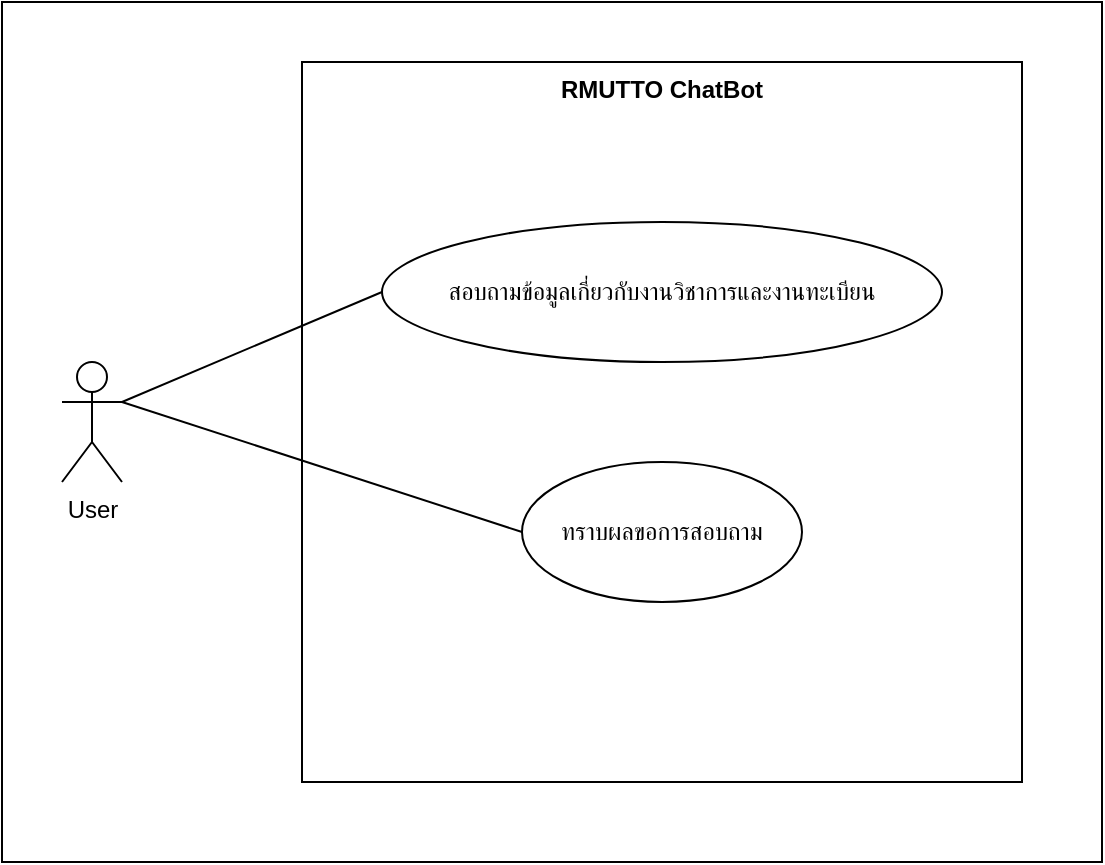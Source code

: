 <mxfile version="13.8.3" type="device" pages="3"><diagram id="DqHVZfxWx4HYeNCf5-bE" name="Page-1"><mxGraphModel dx="1351" dy="877" grid="1" gridSize="10" guides="1" tooltips="1" connect="1" arrows="1" fold="1" page="1" pageScale="1" pageWidth="827" pageHeight="1169" math="0" shadow="0"><root><mxCell id="0"/><mxCell id="1" parent="0"/><mxCell id="2y88R8PZBNpQ7_4atmE4-11" value="" style="rounded=0;whiteSpace=wrap;html=1;" vertex="1" parent="1"><mxGeometry x="170" y="90" width="550" height="430" as="geometry"/></mxCell><mxCell id="2y88R8PZBNpQ7_4atmE4-3" value="RMUTTO ChatBot" style="shape=rect;html=1;verticalAlign=top;fontStyle=1;whiteSpace=wrap;align=center;" vertex="1" parent="1"><mxGeometry x="320" y="120" width="360" height="360" as="geometry"/></mxCell><mxCell id="2y88R8PZBNpQ7_4atmE4-4" value="สอบถามข้อมูลเกี่ยวกับงานวิชาการและงานทะเบียน" style="ellipse;whiteSpace=wrap;html=1;" vertex="1" parent="1"><mxGeometry x="360" y="200" width="280" height="70" as="geometry"/></mxCell><mxCell id="2y88R8PZBNpQ7_4atmE4-5" value="User" style="shape=umlActor;verticalLabelPosition=bottom;verticalAlign=top;html=1;outlineConnect=0;" vertex="1" parent="1"><mxGeometry x="200" y="270" width="30" height="60" as="geometry"/></mxCell><mxCell id="2y88R8PZBNpQ7_4atmE4-6" value="ทราบผลขอการสอบถาม" style="ellipse;whiteSpace=wrap;html=1;" vertex="1" parent="1"><mxGeometry x="430" y="320" width="140" height="70" as="geometry"/></mxCell><mxCell id="2y88R8PZBNpQ7_4atmE4-8" value="" style="edgeStyle=none;html=1;endArrow=none;verticalAlign=bottom;exitX=1;exitY=0.333;exitDx=0;exitDy=0;exitPerimeter=0;entryX=0;entryY=0.5;entryDx=0;entryDy=0;" edge="1" parent="1" source="2y88R8PZBNpQ7_4atmE4-5" target="2y88R8PZBNpQ7_4atmE4-4"><mxGeometry width="160" relative="1" as="geometry"><mxPoint x="253" y="260" as="sourcePoint"/><mxPoint x="413" y="260" as="targetPoint"/></mxGeometry></mxCell><mxCell id="2y88R8PZBNpQ7_4atmE4-9" value="" style="edgeStyle=none;html=1;endArrow=none;verticalAlign=bottom;entryX=0;entryY=0.5;entryDx=0;entryDy=0;exitX=1;exitY=0.333;exitDx=0;exitDy=0;exitPerimeter=0;" edge="1" parent="1" source="2y88R8PZBNpQ7_4atmE4-5" target="2y88R8PZBNpQ7_4atmE4-6"><mxGeometry width="160" relative="1" as="geometry"><mxPoint x="250" y="375" as="sourcePoint"/><mxPoint x="380.0" y="300" as="targetPoint"/></mxGeometry></mxCell></root></mxGraphModel></diagram><diagram id="d4GaN6RmOR-crb81qIOh" name="Page-2"><mxGraphModel dx="1892" dy="1228" grid="1" gridSize="10" guides="1" tooltips="1" connect="1" arrows="1" fold="1" page="1" pageScale="1" pageWidth="827" pageHeight="1169" math="0" shadow="0"><root><mxCell id="XVyI_3vHU8G1hppkBEDr-0"/><mxCell id="XVyI_3vHU8G1hppkBEDr-1" parent="XVyI_3vHU8G1hppkBEDr-0"/><mxCell id="EIH2WhzaunS9ERR1agGq-0" value="" style="rounded=0;whiteSpace=wrap;html=1;" vertex="1" parent="XVyI_3vHU8G1hppkBEDr-1"><mxGeometry x="170" y="90" width="550" height="650" as="geometry"/></mxCell><mxCell id="EIH2WhzaunS9ERR1agGq-1" value="RMUTTO ChatBot" style="shape=rect;html=1;verticalAlign=top;fontStyle=1;whiteSpace=wrap;align=center;" vertex="1" parent="XVyI_3vHU8G1hppkBEDr-1"><mxGeometry x="320" y="120" width="360" height="580" as="geometry"/></mxCell><mxCell id="EIH2WhzaunS9ERR1agGq-2" value="เข้าสู่ระบบ" style="ellipse;whiteSpace=wrap;html=1;" vertex="1" parent="XVyI_3vHU8G1hppkBEDr-1"><mxGeometry x="430" y="200" width="140" height="70" as="geometry"/></mxCell><mxCell id="EIH2WhzaunS9ERR1agGq-3" value="Admin" style="shape=umlActor;verticalLabelPosition=bottom;verticalAlign=top;html=1;outlineConnect=0;" vertex="1" parent="XVyI_3vHU8G1hppkBEDr-1"><mxGeometry x="230" y="380" width="30" height="60" as="geometry"/></mxCell><mxCell id="EIH2WhzaunS9ERR1agGq-4" value="ดูข้อมูลทั้งหมดของแชตบอท" style="ellipse;whiteSpace=wrap;html=1;" vertex="1" parent="XVyI_3vHU8G1hppkBEDr-1"><mxGeometry x="410" y="289" width="180" height="70" as="geometry"/></mxCell><mxCell id="EIH2WhzaunS9ERR1agGq-7" value="แก้ไขข้อมูลของแชตบอท" style="ellipse;whiteSpace=wrap;html=1;" vertex="1" parent="XVyI_3vHU8G1hppkBEDr-1"><mxGeometry x="415" y="470" width="170" height="70" as="geometry"/></mxCell><mxCell id="EIH2WhzaunS9ERR1agGq-8" value="เพิ่มข้อมูลของแชตบอท" style="ellipse;whiteSpace=wrap;html=1;" vertex="1" parent="XVyI_3vHU8G1hppkBEDr-1"><mxGeometry x="410" y="380" width="180" height="70" as="geometry"/></mxCell><mxCell id="EIH2WhzaunS9ERR1agGq-9" value="ลบข้อมูลของแชตบอท" style="ellipse;whiteSpace=wrap;html=1;" vertex="1" parent="XVyI_3vHU8G1hppkBEDr-1"><mxGeometry x="415" y="560" width="170" height="70" as="geometry"/></mxCell><mxCell id="EIH2WhzaunS9ERR1agGq-12" value="" style="edgeStyle=none;html=1;endArrow=none;verticalAlign=bottom;exitX=1;exitY=0.333;exitDx=0;exitDy=0;exitPerimeter=0;entryX=0;entryY=0.5;entryDx=0;entryDy=0;" edge="1" parent="XVyI_3vHU8G1hppkBEDr-1" source="EIH2WhzaunS9ERR1agGq-3" target="EIH2WhzaunS9ERR1agGq-4"><mxGeometry width="160" relative="1" as="geometry"><mxPoint x="255" y="420" as="sourcePoint"/><mxPoint x="440" y="245" as="targetPoint"/></mxGeometry></mxCell><mxCell id="EIH2WhzaunS9ERR1agGq-13" value="" style="edgeStyle=none;html=1;endArrow=none;verticalAlign=bottom;exitX=1;exitY=0.333;exitDx=0;exitDy=0;exitPerimeter=0;entryX=0;entryY=0.5;entryDx=0;entryDy=0;" edge="1" parent="XVyI_3vHU8G1hppkBEDr-1" source="EIH2WhzaunS9ERR1agGq-3" target="EIH2WhzaunS9ERR1agGq-8"><mxGeometry width="160" relative="1" as="geometry"><mxPoint x="265" y="430" as="sourcePoint"/><mxPoint x="450" y="255" as="targetPoint"/></mxGeometry></mxCell><mxCell id="EIH2WhzaunS9ERR1agGq-14" value="" style="edgeStyle=none;html=1;endArrow=none;verticalAlign=bottom;exitX=1;exitY=0.333;exitDx=0;exitDy=0;exitPerimeter=0;entryX=0;entryY=0.5;entryDx=0;entryDy=0;" edge="1" parent="XVyI_3vHU8G1hppkBEDr-1" source="EIH2WhzaunS9ERR1agGq-3" target="EIH2WhzaunS9ERR1agGq-7"><mxGeometry width="160" relative="1" as="geometry"><mxPoint x="275" y="440" as="sourcePoint"/><mxPoint x="460" y="265" as="targetPoint"/></mxGeometry></mxCell><mxCell id="EIH2WhzaunS9ERR1agGq-15" value="" style="edgeStyle=none;html=1;endArrow=none;verticalAlign=bottom;exitX=1;exitY=0.333;exitDx=0;exitDy=0;exitPerimeter=0;entryX=0;entryY=0.5;entryDx=0;entryDy=0;" edge="1" parent="XVyI_3vHU8G1hppkBEDr-1" source="EIH2WhzaunS9ERR1agGq-3" target="EIH2WhzaunS9ERR1agGq-2"><mxGeometry width="160" relative="1" as="geometry"><mxPoint x="285" y="450" as="sourcePoint"/><mxPoint x="470" y="275" as="targetPoint"/></mxGeometry></mxCell><mxCell id="EIH2WhzaunS9ERR1agGq-16" value="" style="edgeStyle=none;html=1;endArrow=none;verticalAlign=bottom;exitX=1;exitY=0.333;exitDx=0;exitDy=0;exitPerimeter=0;entryX=0;entryY=0.5;entryDx=0;entryDy=0;" edge="1" parent="XVyI_3vHU8G1hppkBEDr-1" source="EIH2WhzaunS9ERR1agGq-3" target="EIH2WhzaunS9ERR1agGq-9"><mxGeometry width="160" relative="1" as="geometry"><mxPoint x="295" y="460" as="sourcePoint"/><mxPoint x="480" y="285" as="targetPoint"/></mxGeometry></mxCell></root></mxGraphModel></diagram><diagram id="SCIoZCHHIa6uikF_ZC5B" name="Page-3"><mxGraphModel dx="946" dy="614" grid="1" gridSize="10" guides="1" tooltips="1" connect="1" arrows="1" fold="1" page="1" pageScale="1" pageWidth="827" pageHeight="1169" math="0" shadow="0"><root><mxCell id="QrquKXP8646fQ8S5RhtU-0"/><mxCell id="QrquKXP8646fQ8S5RhtU-1" parent="QrquKXP8646fQ8S5RhtU-0"/></root></mxGraphModel></diagram></mxfile>